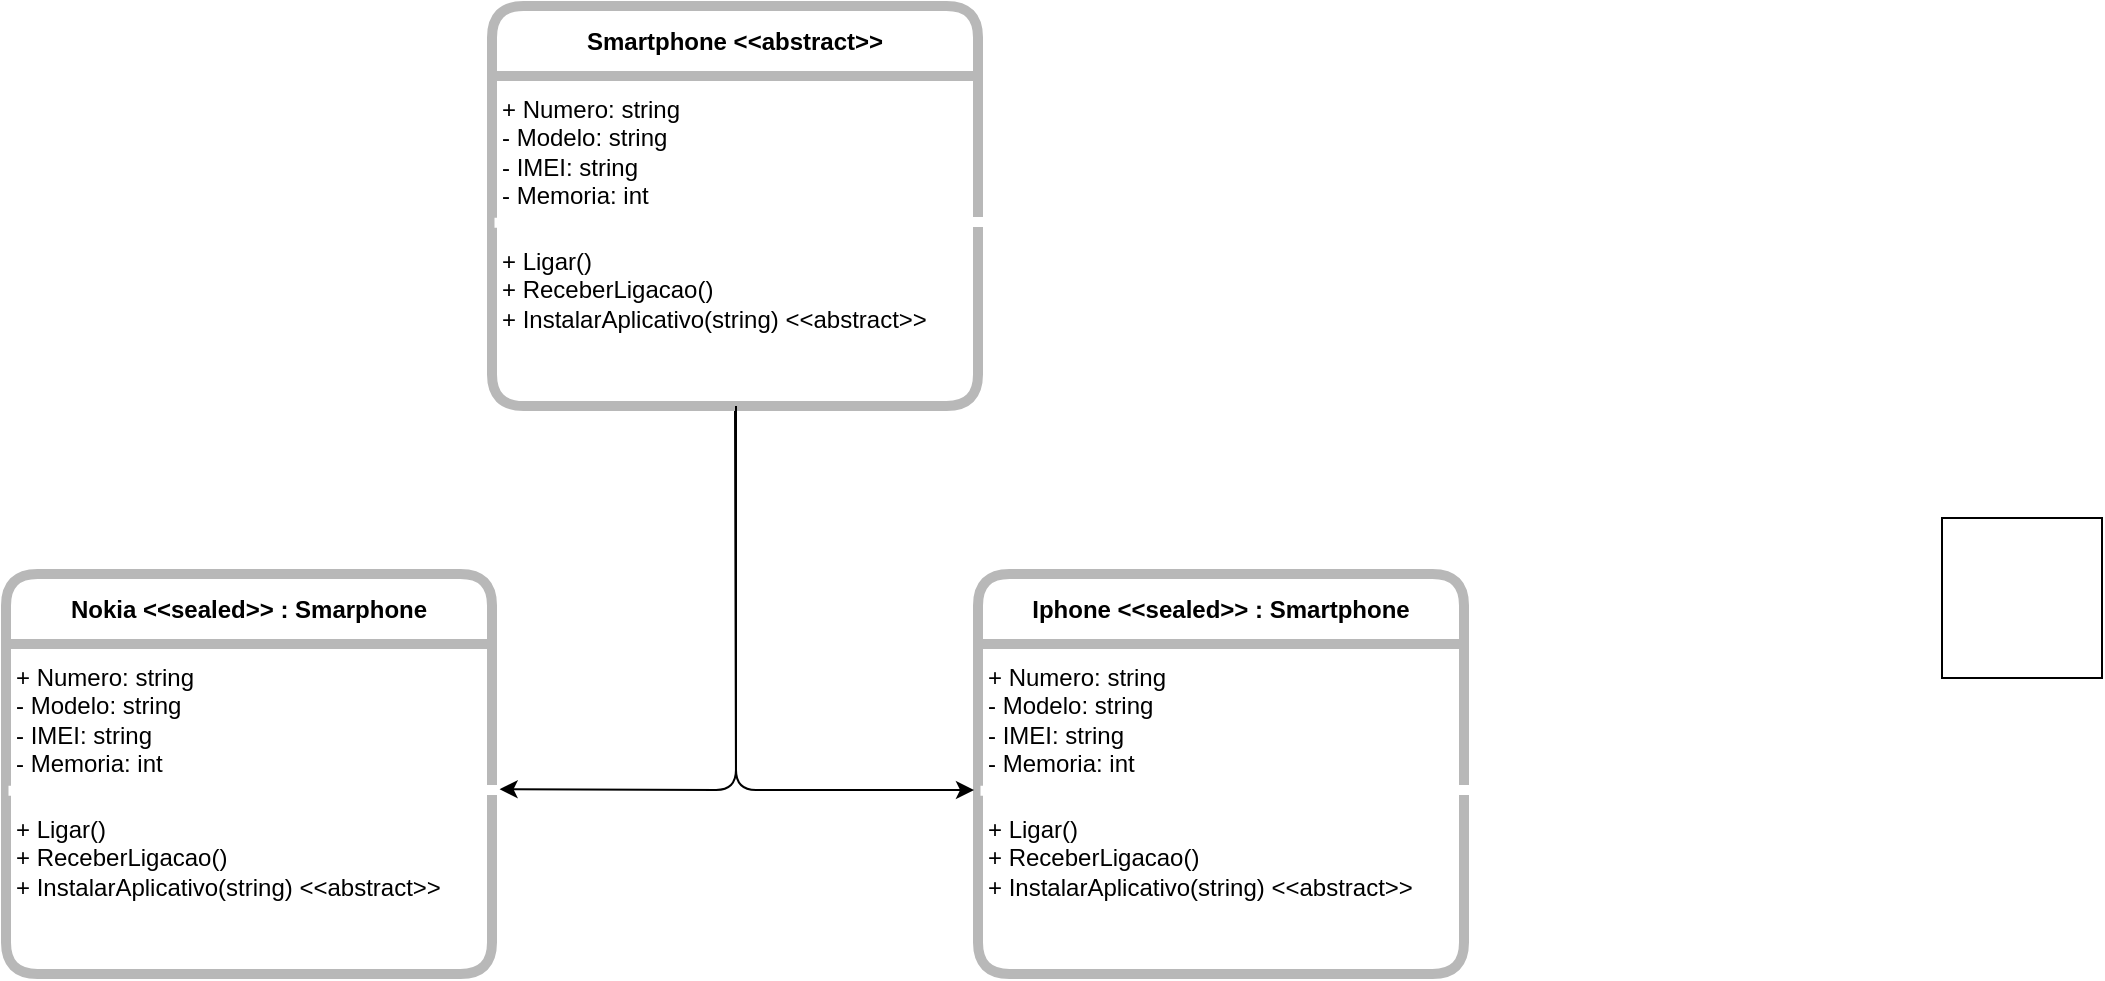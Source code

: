 <mxfile>
    <diagram id="sISe3HSnq5bOsyngmN6q" name="Page-1">
        <mxGraphModel dx="1050" dy="563" grid="0" gridSize="10" guides="1" tooltips="1" connect="1" arrows="1" fold="1" page="1" pageScale="1" pageWidth="850" pageHeight="1100" math="0" shadow="0">
            <root>
                <mxCell id="0"/>
                <mxCell id="1" parent="0"/>
                <mxCell id="24" style="edgeStyle=none;html=1;exitX=0.5;exitY=1;exitDx=0;exitDy=0;" edge="1" parent="1" source="2">
                    <mxGeometry relative="1" as="geometry">
                        <mxPoint x="354.8" y="425.6" as="targetPoint"/>
                        <Array as="points">
                            <mxPoint x="473" y="426"/>
                        </Array>
                    </mxGeometry>
                </mxCell>
                <mxCell id="2" value="Smartphone &amp;lt;&amp;lt;abstract&amp;gt;&amp;gt;" style="swimlane;whiteSpace=wrap;html=1;gradientColor=#1D39FF;gradientDirection=north;fillColor=none;swimlaneFillColor=none;perimeterSpacing=0;rounded=1;swimlaneLine=1;shadow=0;glass=0;strokeColor=light-dark(#B8B8B8,#1D39FF);startSize=35;strokeWidth=5;" parent="1" vertex="1">
                    <mxGeometry x="351" y="34" width="243.0" height="200" as="geometry"/>
                </mxCell>
                <mxCell id="7" value="+ Numero: string&#xa;- Modelo: string&#xa;- IMEI: string&#xa;- Memoria: int" style="text;whiteSpace=wrap;" parent="2" vertex="1">
                    <mxGeometry x="2.999" y="38.002" width="117" height="80" as="geometry"/>
                </mxCell>
                <mxCell id="9" value="+ Ligar()&#xa;+ ReceberLigacao()&#xa;+ InstalarAplicativo(string) &lt;&lt;abstract&gt;&gt;" style="text;whiteSpace=wrap;" parent="2" vertex="1">
                    <mxGeometry x="3.0" y="114.0" width="240" height="65" as="geometry"/>
                </mxCell>
                <mxCell id="8" value="" style="endArrow=none;html=1;exitX=-0.015;exitY=0.88;exitDx=0;exitDy=0;exitPerimeter=0;strokeColor=light-dark(#FFFFFF,#1D39FF);strokeWidth=5;" parent="2" source="7" edge="1">
                    <mxGeometry width="50" height="50" relative="1" as="geometry">
                        <mxPoint x="126" y="242" as="sourcePoint"/>
                        <mxPoint x="246" y="108" as="targetPoint"/>
                    </mxGeometry>
                </mxCell>
                <mxCell id="14" value="Nokia &amp;lt;&amp;lt;sealed&amp;gt;&amp;gt; : Smarphone" style="swimlane;whiteSpace=wrap;html=1;gradientColor=#1D39FF;gradientDirection=north;fillColor=none;swimlaneFillColor=none;perimeterSpacing=0;rounded=1;swimlaneLine=1;shadow=0;glass=0;strokeColor=light-dark(#B8B8B8,#1D39FF);startSize=35;strokeWidth=5;" parent="1" vertex="1">
                    <mxGeometry x="108" y="318" width="243.0" height="200" as="geometry"/>
                </mxCell>
                <mxCell id="15" value="+ Numero: string&#xa;- Modelo: string&#xa;- IMEI: string&#xa;- Memoria: int" style="text;whiteSpace=wrap;" parent="14" vertex="1">
                    <mxGeometry x="2.999" y="38.002" width="117" height="80" as="geometry"/>
                </mxCell>
                <mxCell id="16" value="+ Ligar()&#xa;+ ReceberLigacao()&#xa;+ InstalarAplicativo(string) &lt;&lt;abstract&gt;&gt;" style="text;whiteSpace=wrap;" parent="14" vertex="1">
                    <mxGeometry x="3.0" y="114.0" width="240" height="65" as="geometry"/>
                </mxCell>
                <mxCell id="17" value="" style="endArrow=none;html=1;exitX=-0.015;exitY=0.88;exitDx=0;exitDy=0;exitPerimeter=0;strokeColor=light-dark(#FFFFFF,#1D39FF);strokeWidth=5;" parent="14" source="15" edge="1">
                    <mxGeometry width="50" height="50" relative="1" as="geometry">
                        <mxPoint x="126" y="242" as="sourcePoint"/>
                        <mxPoint x="246" y="108" as="targetPoint"/>
                    </mxGeometry>
                </mxCell>
                <mxCell id="19" value="Iphone &amp;lt;&amp;lt;sealed&amp;gt;&amp;gt; : Smartphone" style="swimlane;whiteSpace=wrap;html=1;gradientColor=#1D39FF;gradientDirection=north;fillColor=none;swimlaneFillColor=none;perimeterSpacing=0;rounded=1;swimlaneLine=1;shadow=0;glass=0;strokeColor=light-dark(#B8B8B8,#1D39FF);startSize=35;strokeWidth=5;" parent="1" vertex="1">
                    <mxGeometry x="594" y="318" width="243.0" height="200" as="geometry"/>
                </mxCell>
                <mxCell id="20" value="+ Numero: string&#xa;- Modelo: string&#xa;- IMEI: string&#xa;- Memoria: int" style="text;whiteSpace=wrap;" parent="19" vertex="1">
                    <mxGeometry x="2.999" y="38.002" width="117" height="80" as="geometry"/>
                </mxCell>
                <mxCell id="21" value="+ Ligar()&#xa;+ ReceberLigacao()&#xa;+ InstalarAplicativo(string) &lt;&lt;abstract&gt;&gt;" style="text;whiteSpace=wrap;" parent="19" vertex="1">
                    <mxGeometry x="3.0" y="114.0" width="240" height="65" as="geometry"/>
                </mxCell>
                <mxCell id="22" value="" style="endArrow=none;html=1;exitX=-0.015;exitY=0.88;exitDx=0;exitDy=0;exitPerimeter=0;strokeColor=light-dark(#FFFFFF,#1D39FF);strokeWidth=5;" parent="19" source="20" edge="1">
                    <mxGeometry width="50" height="50" relative="1" as="geometry">
                        <mxPoint x="126" y="242" as="sourcePoint"/>
                        <mxPoint x="246" y="108" as="targetPoint"/>
                    </mxGeometry>
                </mxCell>
                <mxCell id="23" value="" style="whiteSpace=wrap;html=1;aspect=fixed;" parent="1" vertex="1">
                    <mxGeometry x="1076" y="290" width="80" height="80" as="geometry"/>
                </mxCell>
                <mxCell id="27" style="edgeStyle=none;html=1;exitX=0.5;exitY=1;exitDx=0;exitDy=0;" edge="1" parent="1">
                    <mxGeometry relative="1" as="geometry">
                        <mxPoint x="592" y="426" as="targetPoint"/>
                        <mxPoint x="473" y="234" as="sourcePoint"/>
                        <Array as="points">
                            <mxPoint x="473" y="426"/>
                        </Array>
                    </mxGeometry>
                </mxCell>
            </root>
        </mxGraphModel>
    </diagram>
</mxfile>